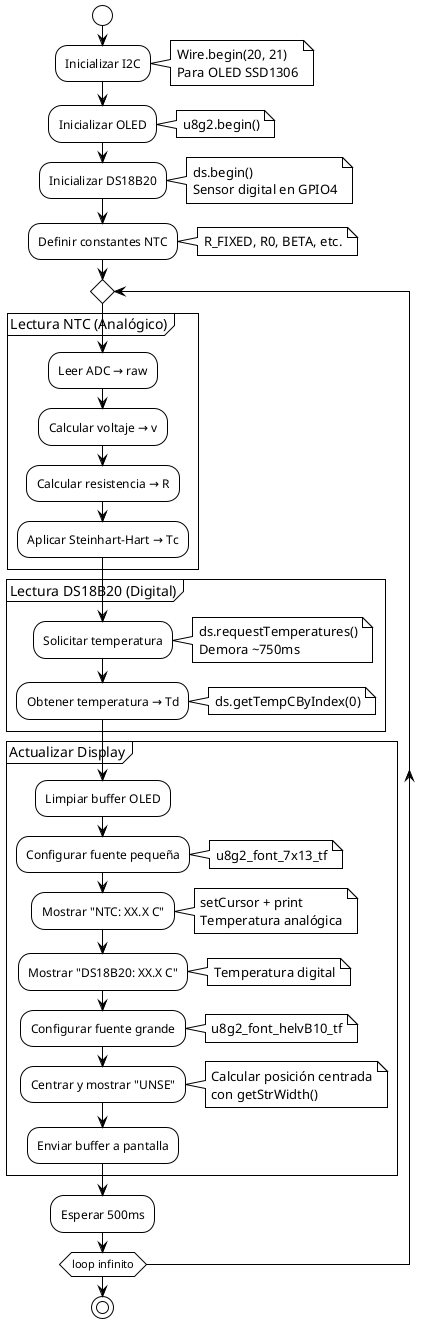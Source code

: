 @startuml temperaturas_oled
!theme plain

start

:Inicializar I2C;
note right
  Wire.begin(20, 21)
  Para OLED SSD1306
end note

:Inicializar OLED;
note right
  u8g2.begin()
end note

:Inicializar DS18B20;
note right
  ds.begin()
  Sensor digital en GPIO4
end note

:Definir constantes NTC;
note right
  R_FIXED, R0, BETA, etc.
end note

repeat
  partition "Lectura NTC (Analógico)" {
    :Leer ADC → raw;
    :Calcular voltaje → v;
    :Calcular resistencia → R;
    :Aplicar Steinhart-Hart → Tc;
  }
  
  partition "Lectura DS18B20 (Digital)" {
    :Solicitar temperatura;
    note right
      ds.requestTemperatures()
      Demora ~750ms
    end note
    :Obtener temperatura → Td;
    note right
      ds.getTempCByIndex(0)
    end note
  }
  
  partition "Actualizar Display" {
    :Limpiar buffer OLED;
    
    :Configurar fuente pequeña;
    note right
      u8g2_font_7x13_tf
    end note
    
    :Mostrar "NTC: XX.X C";
    note right
      setCursor + print
      Temperatura analógica
    end note
    
    :Mostrar "DS18B20: XX.X C";
    note right
      Temperatura digital
    end note
    
    :Configurar fuente grande;
    note right
      u8g2_font_helvB10_tf
    end note
    
    :Centrar y mostrar "UNSE";
    note right
      Calcular posición centrada
      con getStrWidth()
    end note
    
    :Enviar buffer a pantalla;
  }
  
  :Esperar 500ms;

repeat while (loop infinito)

stop

@enduml
